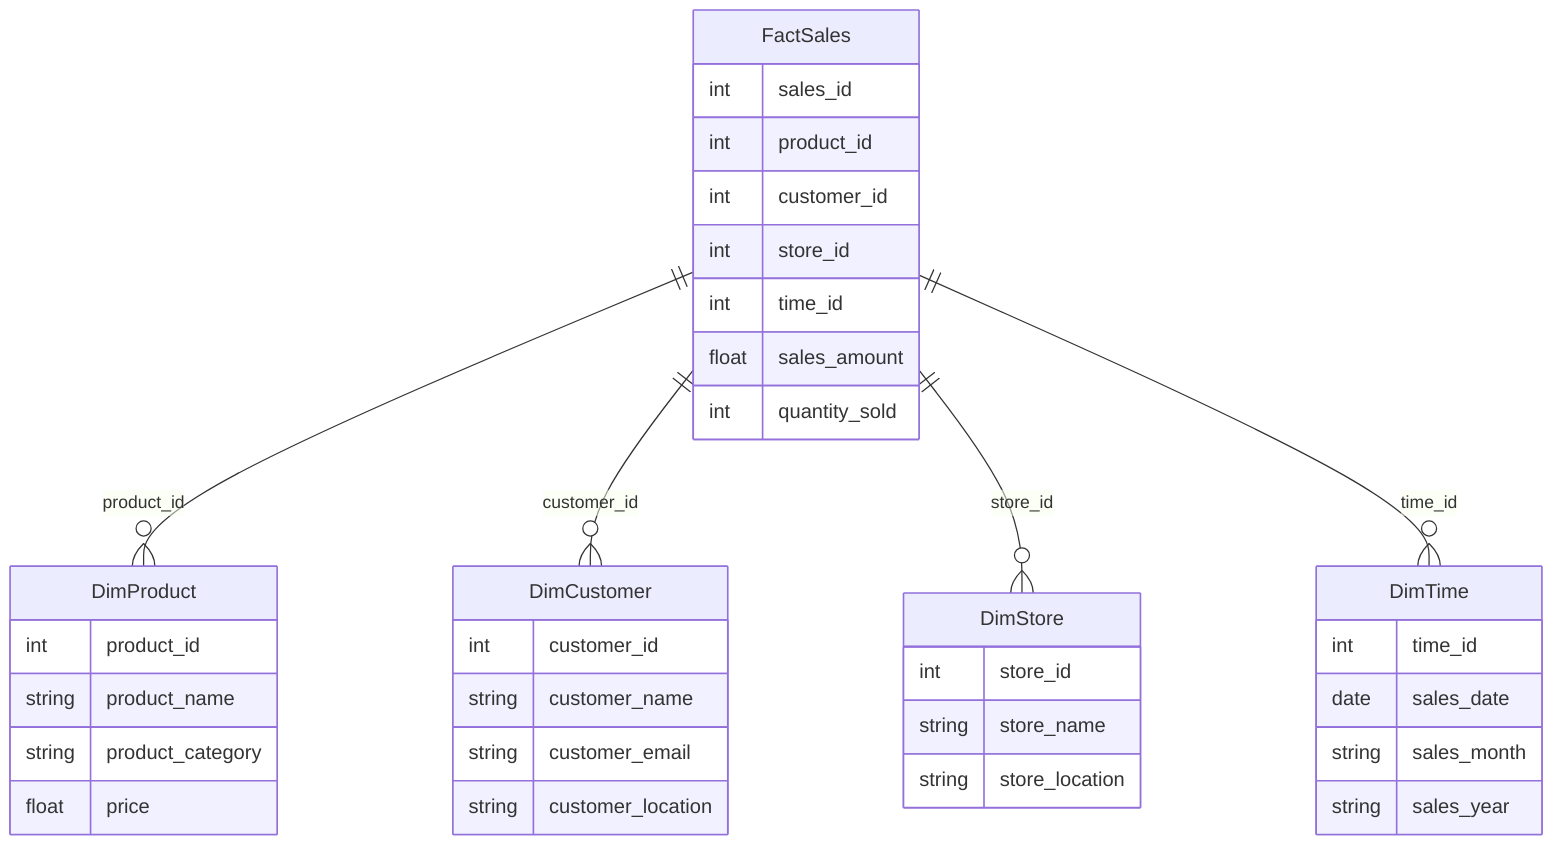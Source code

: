 erDiagram
    FactSales {
        int sales_id
        int product_id
        int customer_id
        int store_id
        int time_id
        float sales_amount
        int quantity_sold
    }

    DimProduct {
        int product_id
        string product_name
        string product_category
        float price
    }

    DimCustomer {
        int customer_id
        string customer_name
        string customer_email
        string customer_location
    }

    DimStore {
        int store_id
        string store_name
        string store_location
    }

    DimTime {
        int time_id
        date sales_date
        string sales_month
        string sales_year
    }

    FactSales ||--o{ DimProduct : "product_id"
    FactSales ||--o{ DimCustomer : "customer_id"
    FactSales ||--o{ DimStore : "store_id"
    FactSales ||--o{ DimTime : "time_id"